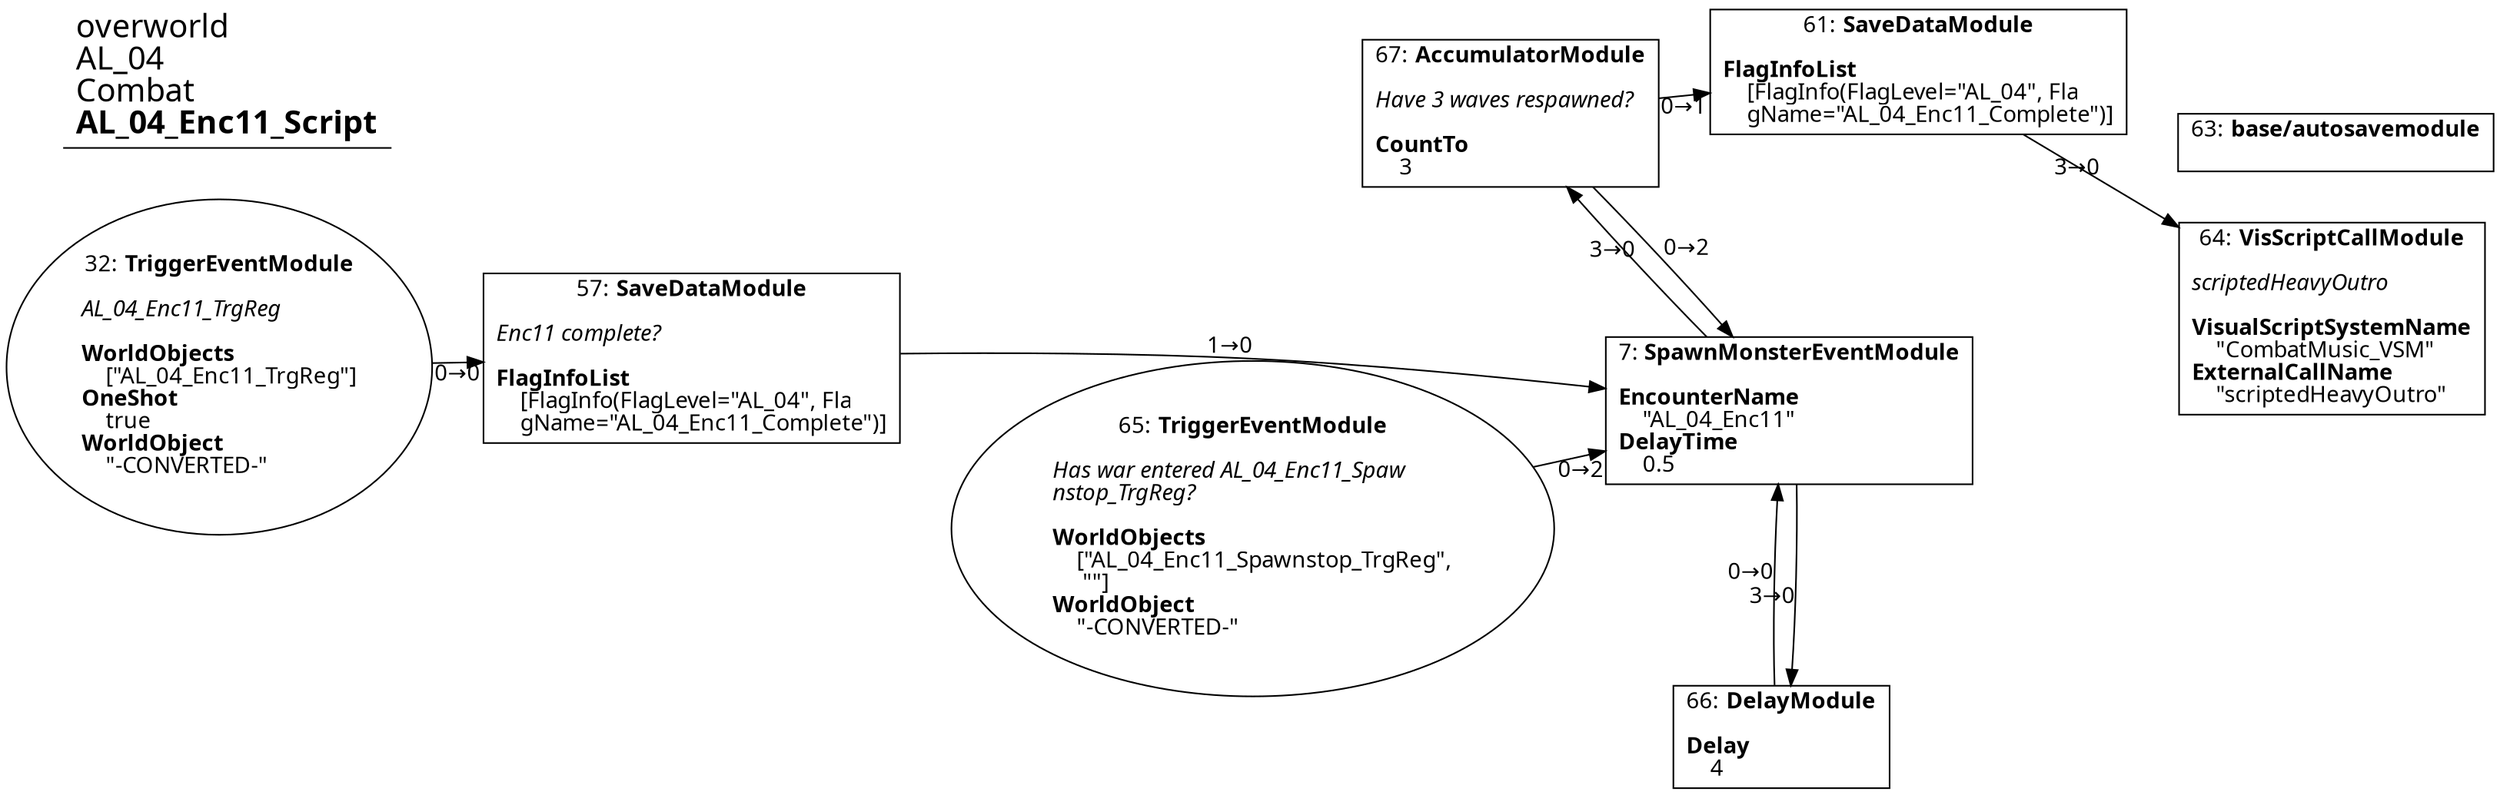 digraph {
    layout = fdp;
    overlap = prism;
    sep = "+16";
    splines = spline;

    node [ shape = box ];

    graph [ fontname = "Segoe UI" ];
    node [ fontname = "Segoe UI" ];
    edge [ fontname = "Segoe UI" ];

    7 [ label = <7: <b>SpawnMonsterEventModule</b><br/><br/><b>EncounterName</b><br align="left"/>    &quot;AL_04_Enc11&quot;<br align="left"/><b>DelayTime</b><br align="left"/>    0.5<br align="left"/>> ];
    7 [ pos = "0.739,-0.358!" ];
    7 -> 66 [ label = "3→0" ];
    7 -> 67 [ label = "3→0" ];

    32 [ label = <32: <b>TriggerEventModule</b><br/><br/><i>AL_04_Enc11_TrgReg<br align="left"/></i><br align="left"/><b>WorldObjects</b><br align="left"/>    [&quot;AL_04_Enc11_TrgReg&quot;]<br align="left"/><b>OneShot</b><br align="left"/>    true<br align="left"/><b>WorldObject</b><br align="left"/>    &quot;-CONVERTED-&quot;<br align="left"/>> ];
    32 [ shape = oval ]
    32 [ pos = "-0.293,-0.335!" ];
    32 -> 57 [ label = "0→0" ];

    57 [ label = <57: <b>SaveDataModule</b><br/><br/><i>Enc11 complete?<br align="left"/></i><br align="left"/><b>FlagInfoList</b><br align="left"/>    [FlagInfo(FlagLevel=&quot;AL_04&quot;, Fla<br align="left"/>    gName=&quot;AL_04_Enc11_Complete&quot;)]<br align="left"/>> ];
    57 [ pos = "-0.029000001,-0.335!" ];
    57 -> 7 [ label = "1→0" ];

    61 [ label = <61: <b>SaveDataModule</b><br/><br/><b>FlagInfoList</b><br align="left"/>    [FlagInfo(FlagLevel=&quot;AL_04&quot;, Fla<br align="left"/>    gName=&quot;AL_04_Enc11_Complete&quot;)]<br align="left"/>> ];
    61 [ pos = "1.046,-0.13700001!" ];
    61 -> 64 [ label = "3→0" ];

    63 [ label = <63: <b>base/autosavemodule</b><br/><br/>> ];
    63 [ pos = "1.292,-0.18300001!" ];

    64 [ label = <64: <b>VisScriptCallModule</b><br/><br/><i>scriptedHeavyOutro<br align="left"/></i><br align="left"/><b>VisualScriptSystemName</b><br align="left"/>    &quot;CombatMusic_VSM&quot;<br align="left"/><b>ExternalCallName</b><br align="left"/>    &quot;scriptedHeavyOutro&quot;<br align="left"/>> ];
    64 [ pos = "1.292,-0.266!" ];

    65 [ label = <65: <b>TriggerEventModule</b><br/><br/><i>Has war entered AL_04_Enc11_Spaw<br align="left"/>nstop_TrgReg?<br align="left"/></i><br align="left"/><b>WorldObjects</b><br align="left"/>    [&quot;AL_04_Enc11_Spawnstop_TrgReg&quot;,<br align="left"/>     &quot;&quot;]<br align="left"/><b>WorldObject</b><br align="left"/>    &quot;-CONVERTED-&quot;<br align="left"/>> ];
    65 [ shape = oval ]
    65 [ pos = "0.32700002,-0.44200003!" ];
    65 -> 7 [ label = "0→2" ];

    66 [ label = <66: <b>DelayModule</b><br/><br/><b>Delay</b><br align="left"/>    4<br align="left"/>> ];
    66 [ pos = "0.79300004,-0.62!" ];
    66 -> 7 [ label = "0→0" ];

    67 [ label = <67: <b>AccumulatorModule</b><br/><br/><i>Have 3 waves respawned?<br align="left"/></i><br align="left"/><b>CountTo</b><br align="left"/>    3<br align="left"/>> ];
    67 [ pos = "0.76600003,-0.16000001!" ];
    67 -> 7 [ label = "0→2" ];
    67 -> 61 [ label = "0→1" ];

    title [ pos = "-0.294,-0.136!" ];
    title [ shape = underline ];
    title [ label = <<font point-size="20">overworld<br align="left"/>AL_04<br align="left"/>Combat<br align="left"/><b>AL_04_Enc11_Script</b><br align="left"/></font>> ];
}

